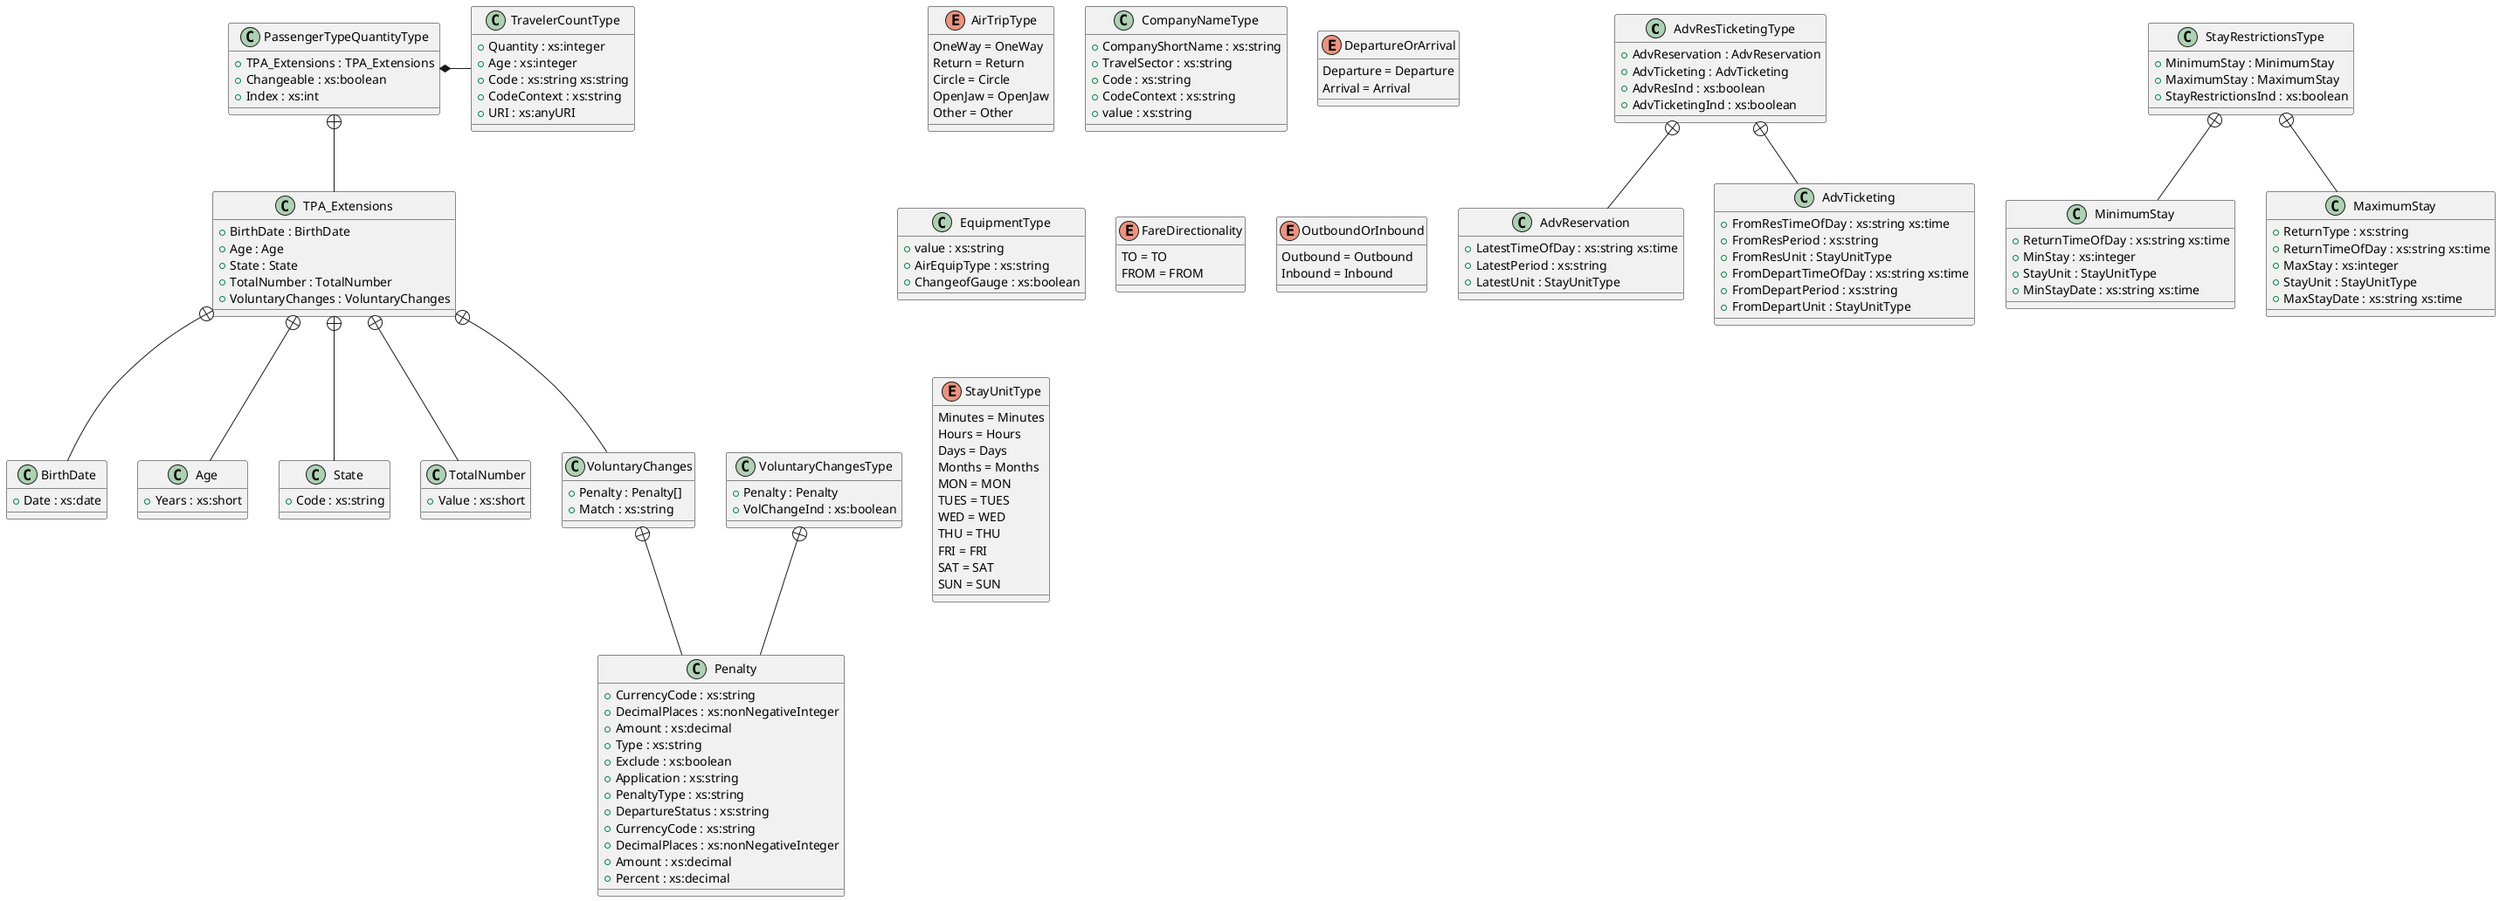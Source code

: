 @startuml

class AdvResTicketingType {
    +AdvReservation : AdvReservation
    +AdvTicketing : AdvTicketing
    +AdvResInd : xs:boolean
    +AdvTicketingInd : xs:boolean
}
AdvResTicketingType +-- AdvReservation
class AdvReservation {
    +LatestTimeOfDay : xs:string xs:time
    +LatestPeriod : xs:string
    +LatestUnit : StayUnitType
}
AdvResTicketingType +-- AdvTicketing
class AdvTicketing {
    +FromResTimeOfDay : xs:string xs:time
    +FromResPeriod : xs:string
    +FromResUnit : StayUnitType
    +FromDepartTimeOfDay : xs:string xs:time
    +FromDepartPeriod : xs:string
    +FromDepartUnit : StayUnitType
}
enum AirTripType {
    OneWay = OneWay
    Return = Return
    Circle = Circle
    OpenJaw = OpenJaw
    Other = Other
}
class CompanyNameType {
    +CompanyShortName : xs:string
    +TravelSector : xs:string
    +Code : xs:string
    +CodeContext : xs:string
    +value : xs:string
}
enum DepartureOrArrival {
    Departure = Departure
    Arrival = Arrival
}
class EquipmentType {
    +value : xs:string
    +AirEquipType : xs:string
    +ChangeofGauge : xs:boolean
}
enum FareDirectionality {
    TO = TO
    FROM = FROM
}
enum OutboundOrInbound {
    Outbound = Outbound
    Inbound = Inbound
}
class PassengerTypeQuantityType {
    +TPA_Extensions : TPA_Extensions
    +Changeable : xs:boolean
    +Index : xs:int
}
PassengerTypeQuantityType *- TravelerCountType
PassengerTypeQuantityType +-- TPA_Extensions
class TPA_Extensions {
    +BirthDate : BirthDate
    +Age : Age
    +State : State
    +TotalNumber : TotalNumber
    +VoluntaryChanges : VoluntaryChanges
}
TPA_Extensions +-- BirthDate
class BirthDate {
    +Date : xs:date
}
TPA_Extensions +-- Age
class Age {
    +Years : xs:short
}
TPA_Extensions +-- State
class State {
    +Code : xs:string
}
TPA_Extensions +-- TotalNumber
class TotalNumber {
    +Value : xs:short
}
TPA_Extensions +-- VoluntaryChanges
class VoluntaryChanges {
    +Penalty : Penalty[]
    +Match : xs:string
}
VoluntaryChanges +-- Penalty
class Penalty {
    +CurrencyCode : xs:string
    +DecimalPlaces : xs:nonNegativeInteger
    +Amount : xs:decimal
    +Type : xs:string
    +Exclude : xs:boolean
    +Application : xs:string
}
class StayRestrictionsType {
    +MinimumStay : MinimumStay
    +MaximumStay : MaximumStay
    +StayRestrictionsInd : xs:boolean
}
StayRestrictionsType +-- MinimumStay
class MinimumStay {
    +ReturnTimeOfDay : xs:string xs:time
    +MinStay : xs:integer
    +StayUnit : StayUnitType
    +MinStayDate : xs:string xs:time
}
StayRestrictionsType +-- MaximumStay
class MaximumStay {
    +ReturnType : xs:string
    +ReturnTimeOfDay : xs:string xs:time
    +MaxStay : xs:integer
    +StayUnit : StayUnitType
    +MaxStayDate : xs:string xs:time
}
enum StayUnitType {
    Minutes = Minutes
    Hours = Hours
    Days = Days
    Months = Months
    MON = MON
    TUES = TUES
    WED = WED
    THU = THU
    FRI = FRI
    SAT = SAT
    SUN = SUN
}
class TravelerCountType {
    +Quantity : xs:integer
    +Age : xs:integer
    +Code : xs:string xs:string
    +CodeContext : xs:string
    +URI : xs:anyURI
}
class VoluntaryChangesType {
    +Penalty : Penalty
    +VolChangeInd : xs:boolean
}
VoluntaryChangesType +-- Penalty
class Penalty {
    +PenaltyType : xs:string
    +DepartureStatus : xs:string
    +CurrencyCode : xs:string
    +DecimalPlaces : xs:nonNegativeInteger
    +Amount : xs:decimal
    +Percent : xs:decimal
}

@enduml

